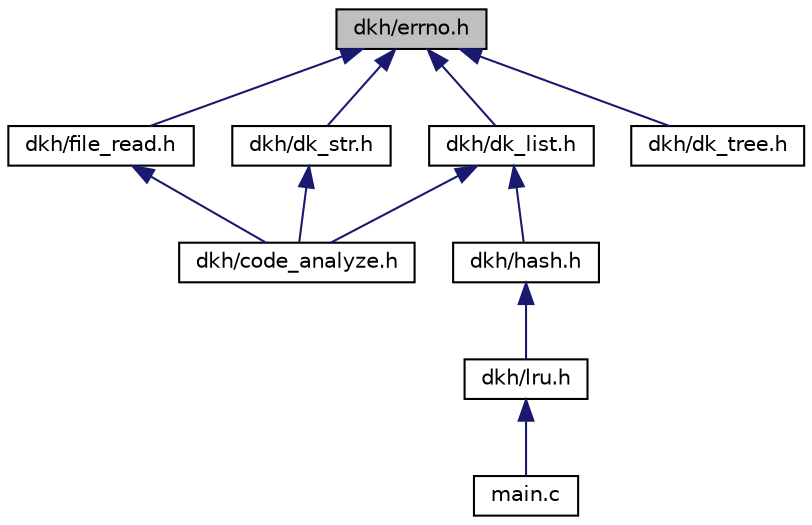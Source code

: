 digraph "dkh/errno.h"
{
  edge [fontname="Helvetica",fontsize="10",labelfontname="Helvetica",labelfontsize="10"];
  node [fontname="Helvetica",fontsize="10",shape=record];
  Node1 [label="dkh/errno.h",height=0.2,width=0.4,color="black", fillcolor="grey75", style="filled", fontcolor="black"];
  Node1 -> Node2 [dir="back",color="midnightblue",fontsize="10",style="solid"];
  Node2 [label="dkh/file_read.h",height=0.2,width=0.4,color="black", fillcolor="white", style="filled",URL="$file__read_8h.html"];
  Node2 -> Node3 [dir="back",color="midnightblue",fontsize="10",style="solid"];
  Node3 [label="dkh/code_analyze.h",height=0.2,width=0.4,color="black", fillcolor="white", style="filled",URL="$code__analyze_8h.html"];
  Node1 -> Node4 [dir="back",color="midnightblue",fontsize="10",style="solid"];
  Node4 [label="dkh/dk_str.h",height=0.2,width=0.4,color="black", fillcolor="white", style="filled",URL="$dk__str_8h.html"];
  Node4 -> Node3 [dir="back",color="midnightblue",fontsize="10",style="solid"];
  Node1 -> Node5 [dir="back",color="midnightblue",fontsize="10",style="solid"];
  Node5 [label="dkh/dk_list.h",height=0.2,width=0.4,color="black", fillcolor="white", style="filled",URL="$dk__list_8h.html"];
  Node5 -> Node3 [dir="back",color="midnightblue",fontsize="10",style="solid"];
  Node5 -> Node6 [dir="back",color="midnightblue",fontsize="10",style="solid"];
  Node6 [label="dkh/hash.h",height=0.2,width=0.4,color="black", fillcolor="white", style="filled",URL="$hash_8h.html"];
  Node6 -> Node7 [dir="back",color="midnightblue",fontsize="10",style="solid"];
  Node7 [label="dkh/lru.h",height=0.2,width=0.4,color="black", fillcolor="white", style="filled",URL="$lru_8h.html"];
  Node7 -> Node8 [dir="back",color="midnightblue",fontsize="10",style="solid"];
  Node8 [label="main.c",height=0.2,width=0.4,color="black", fillcolor="white", style="filled",URL="$main_8c.html"];
  Node1 -> Node9 [dir="back",color="midnightblue",fontsize="10",style="solid"];
  Node9 [label="dkh/dk_tree.h",height=0.2,width=0.4,color="black", fillcolor="white", style="filled",URL="$dk__tree_8h.html"];
}
